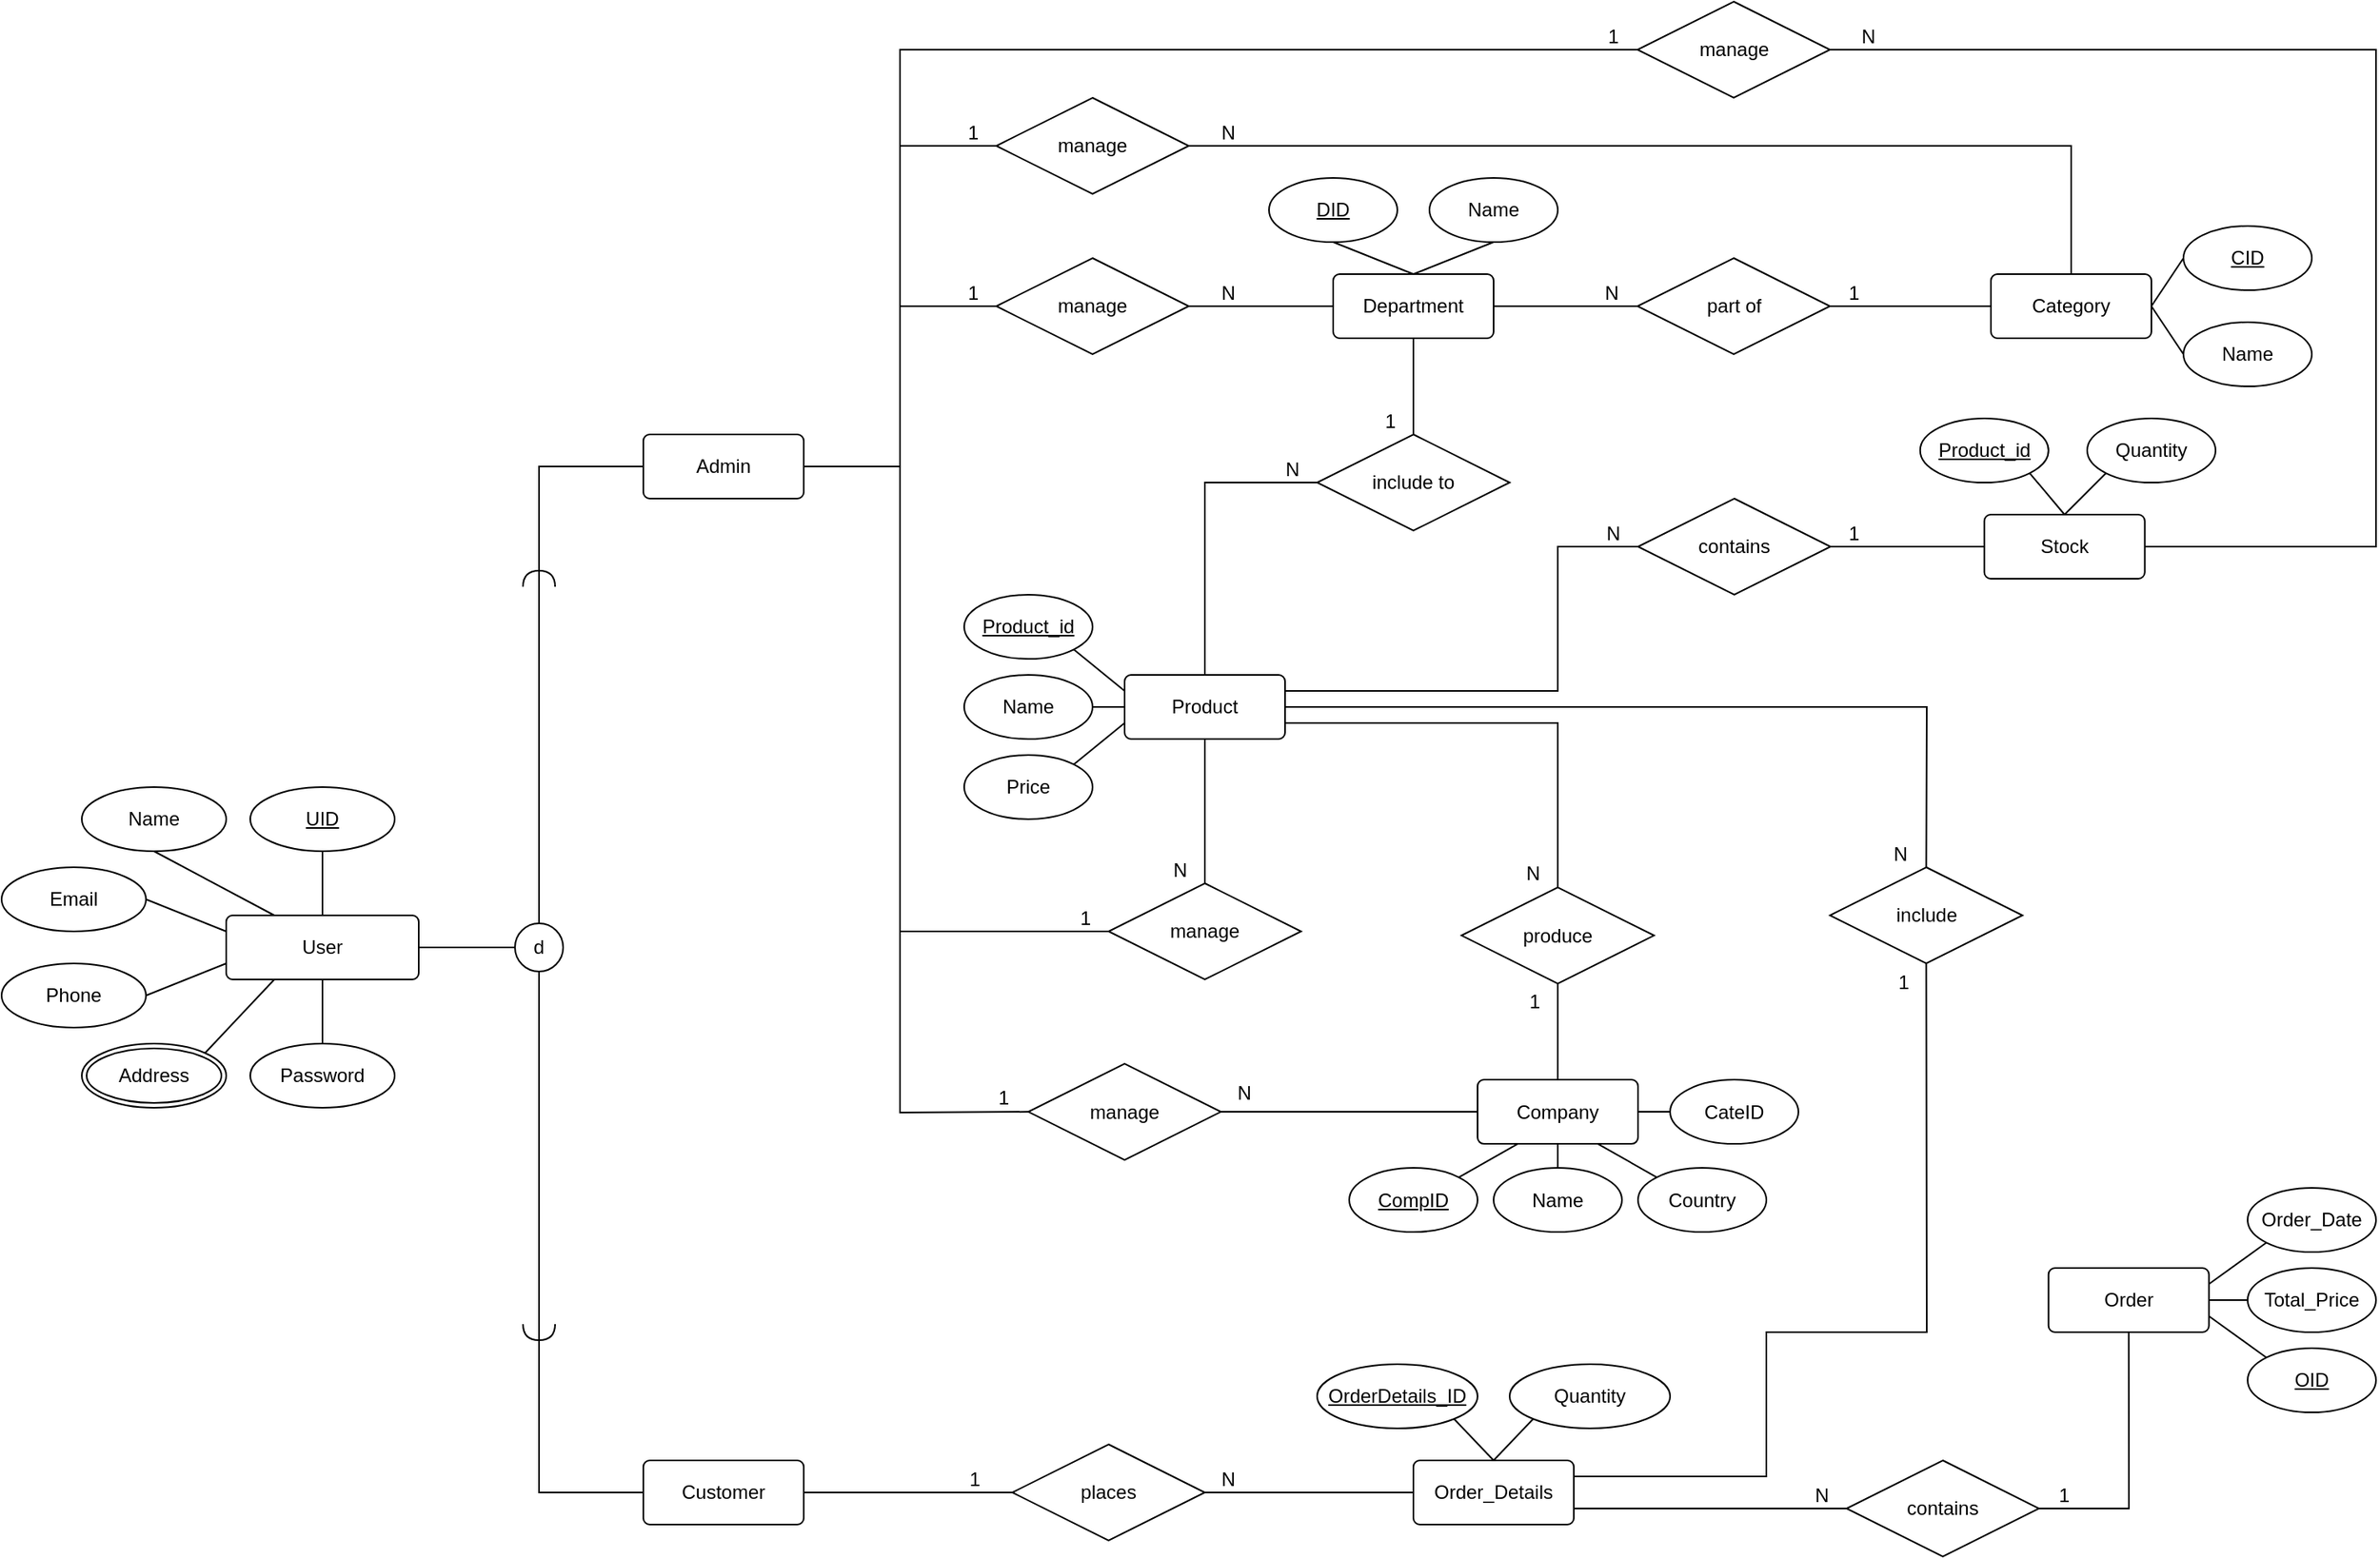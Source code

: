 <mxfile version="26.2.15">
  <diagram id="R2lEEEUBdFMjLlhIrx00" name="Page-1">
    <mxGraphModel dx="2758" dy="1096" grid="1" gridSize="10" guides="1" tooltips="1" connect="1" arrows="1" fold="1" page="0" pageScale="1" pageWidth="1169" pageHeight="827" math="0" shadow="0" extFonts="Permanent Marker^https://fonts.googleapis.com/css?family=Permanent+Marker">
      <root>
        <mxCell id="0" />
        <mxCell id="1" parent="0" />
        <mxCell id="Rzq_DDP6c-UKo2eca1ub-1" value="Product" style="rounded=1;arcSize=10;whiteSpace=wrap;html=1;align=center;" parent="1" vertex="1">
          <mxGeometry x="-560" y="150" width="100" height="40" as="geometry" />
        </mxCell>
        <mxCell id="Rzq_DDP6c-UKo2eca1ub-2" value="Customer" style="rounded=1;arcSize=10;whiteSpace=wrap;html=1;align=center;" parent="1" vertex="1">
          <mxGeometry x="-860" y="640" width="100" height="40" as="geometry" />
        </mxCell>
        <mxCell id="JLitpc6Swg50_wZY0hE7-1" value="Category" style="rounded=1;arcSize=10;whiteSpace=wrap;html=1;align=center;" parent="1" vertex="1">
          <mxGeometry x="-20" y="-100" width="100" height="40" as="geometry" />
        </mxCell>
        <mxCell id="JLitpc6Swg50_wZY0hE7-4" value="Order" style="rounded=1;arcSize=10;whiteSpace=wrap;html=1;align=center;" parent="1" vertex="1">
          <mxGeometry x="15.87" y="520" width="100" height="40" as="geometry" />
        </mxCell>
        <mxCell id="zZzf0Nz7zw1-_njM-lTV-15" value="" style="endArrow=none;html=1;rounded=0;exitX=1;exitY=1;exitDx=0;exitDy=0;entryX=0;entryY=0.25;entryDx=0;entryDy=0;" parent="1" source="zZzf0Nz7zw1-_njM-lTV-16" target="Rzq_DDP6c-UKo2eca1ub-1" edge="1">
          <mxGeometry relative="1" as="geometry">
            <mxPoint x="-70" y="170" as="sourcePoint" />
            <mxPoint x="130" y="160" as="targetPoint" />
          </mxGeometry>
        </mxCell>
        <mxCell id="zZzf0Nz7zw1-_njM-lTV-16" value="Product_id" style="ellipse;whiteSpace=wrap;html=1;align=center;fontStyle=4;" parent="1" vertex="1">
          <mxGeometry x="-660" y="100" width="80" height="40" as="geometry" />
        </mxCell>
        <mxCell id="zZzf0Nz7zw1-_njM-lTV-17" value="Name" style="ellipse;whiteSpace=wrap;html=1;align=center;" parent="1" vertex="1">
          <mxGeometry x="-660" y="150" width="80" height="40" as="geometry" />
        </mxCell>
        <mxCell id="zZzf0Nz7zw1-_njM-lTV-18" value="Price" style="ellipse;whiteSpace=wrap;html=1;align=center;" parent="1" vertex="1">
          <mxGeometry x="-660" y="200" width="80" height="40" as="geometry" />
        </mxCell>
        <mxCell id="zZzf0Nz7zw1-_njM-lTV-20" value="" style="endArrow=none;html=1;rounded=0;exitX=1;exitY=0.5;exitDx=0;exitDy=0;entryX=0;entryY=0.5;entryDx=0;entryDy=0;" parent="1" source="zZzf0Nz7zw1-_njM-lTV-17" target="Rzq_DDP6c-UKo2eca1ub-1" edge="1">
          <mxGeometry relative="1" as="geometry">
            <mxPoint x="70" y="130" as="sourcePoint" />
            <mxPoint x="140" y="170" as="targetPoint" />
          </mxGeometry>
        </mxCell>
        <mxCell id="zZzf0Nz7zw1-_njM-lTV-21" value="" style="endArrow=none;html=1;rounded=0;exitX=1;exitY=0;exitDx=0;exitDy=0;entryX=0;entryY=0.75;entryDx=0;entryDy=0;" parent="1" source="zZzf0Nz7zw1-_njM-lTV-18" target="Rzq_DDP6c-UKo2eca1ub-1" edge="1">
          <mxGeometry relative="1" as="geometry">
            <mxPoint x="210" y="130" as="sourcePoint" />
            <mxPoint x="155" y="170" as="targetPoint" />
          </mxGeometry>
        </mxCell>
        <mxCell id="zZzf0Nz7zw1-_njM-lTV-23" value="CID" style="ellipse;whiteSpace=wrap;html=1;align=center;fontStyle=4;" parent="1" vertex="1">
          <mxGeometry x="100" y="-130" width="80" height="40" as="geometry" />
        </mxCell>
        <mxCell id="zZzf0Nz7zw1-_njM-lTV-24" value="" style="endArrow=none;html=1;rounded=0;exitX=0;exitY=0.5;exitDx=0;exitDy=0;entryX=1;entryY=0.5;entryDx=0;entryDy=0;" parent="1" source="zZzf0Nz7zw1-_njM-lTV-23" target="JLitpc6Swg50_wZY0hE7-1" edge="1">
          <mxGeometry relative="1" as="geometry">
            <mxPoint x="-180" y="-90" as="sourcePoint" />
            <mxPoint x="20" y="-100" as="targetPoint" />
          </mxGeometry>
        </mxCell>
        <mxCell id="zZzf0Nz7zw1-_njM-lTV-25" value="Name" style="ellipse;whiteSpace=wrap;html=1;align=center;" parent="1" vertex="1">
          <mxGeometry x="100" y="-70" width="80" height="40" as="geometry" />
        </mxCell>
        <mxCell id="zZzf0Nz7zw1-_njM-lTV-26" value="" style="endArrow=none;html=1;rounded=0;exitX=0;exitY=0.5;exitDx=0;exitDy=0;entryX=1;entryY=0.5;entryDx=0;entryDy=0;" parent="1" source="zZzf0Nz7zw1-_njM-lTV-25" target="JLitpc6Swg50_wZY0hE7-1" edge="1">
          <mxGeometry relative="1" as="geometry">
            <mxPoint x="-40" y="-130" as="sourcePoint" />
            <mxPoint x="35" y="-100" as="targetPoint" />
          </mxGeometry>
        </mxCell>
        <mxCell id="iqEW3S5Abbc1LRhvo96I-2" value="Admin" style="rounded=1;arcSize=10;whiteSpace=wrap;html=1;align=center;" parent="1" vertex="1">
          <mxGeometry x="-860" width="100" height="40" as="geometry" />
        </mxCell>
        <mxCell id="iqEW3S5Abbc1LRhvo96I-25" value="" style="endArrow=none;html=1;rounded=0;entryX=1;entryY=0.75;entryDx=0;entryDy=0;exitX=0;exitY=0.5;exitDx=0;exitDy=0;" parent="1" source="Us_oTw6PpuAewZGP5U6Y-123" target="Us_oTw6PpuAewZGP5U6Y-87" edge="1">
          <mxGeometry relative="1" as="geometry">
            <mxPoint x="-110" y="670" as="sourcePoint" />
            <mxPoint x="-170" y="680" as="targetPoint" />
          </mxGeometry>
        </mxCell>
        <mxCell id="iqEW3S5Abbc1LRhvo96I-31" value="manage" style="shape=rhombus;perimeter=rhombusPerimeter;whiteSpace=wrap;html=1;align=center;" parent="1" vertex="1">
          <mxGeometry x="-640" y="-110" width="120" height="60" as="geometry" />
        </mxCell>
        <mxCell id="iqEW3S5Abbc1LRhvo96I-37" value="OID" style="ellipse;whiteSpace=wrap;html=1;align=center;fontStyle=4;" parent="1" vertex="1">
          <mxGeometry x="140" y="570" width="80" height="40" as="geometry" />
        </mxCell>
        <mxCell id="iqEW3S5Abbc1LRhvo96I-39" value="" style="endArrow=none;html=1;rounded=0;exitX=1;exitY=0.5;exitDx=0;exitDy=0;entryX=0.5;entryY=1;entryDx=0;entryDy=0;" parent="1" source="Us_oTw6PpuAewZGP5U6Y-123" target="JLitpc6Swg50_wZY0hE7-4" edge="1">
          <mxGeometry relative="1" as="geometry">
            <mxPoint x="-50" y="700" as="sourcePoint" />
            <mxPoint x="-180" y="870" as="targetPoint" />
            <Array as="points">
              <mxPoint x="66" y="670" />
            </Array>
          </mxGeometry>
        </mxCell>
        <mxCell id="iqEW3S5Abbc1LRhvo96I-45" value="" style="endArrow=none;html=1;rounded=0;exitX=1;exitY=0.75;exitDx=0;exitDy=0;entryX=0;entryY=0;entryDx=0;entryDy=0;" parent="1" source="JLitpc6Swg50_wZY0hE7-4" target="iqEW3S5Abbc1LRhvo96I-37" edge="1">
          <mxGeometry relative="1" as="geometry">
            <mxPoint x="-64.13" y="660" as="sourcePoint" />
            <mxPoint x="15.87" y="620" as="targetPoint" />
          </mxGeometry>
        </mxCell>
        <mxCell id="iqEW3S5Abbc1LRhvo96I-51" value="OrderDetails_ID" style="ellipse;whiteSpace=wrap;html=1;align=center;fontStyle=4;" parent="1" vertex="1">
          <mxGeometry x="-440" y="580" width="100" height="40" as="geometry" />
        </mxCell>
        <mxCell id="iqEW3S5Abbc1LRhvo96I-89" value="" style="endArrow=none;html=1;rounded=0;entryX=0;entryY=0.5;entryDx=0;entryDy=0;exitX=1;exitY=0.5;exitDx=0;exitDy=0;" parent="1" source="JLitpc6Swg50_wZY0hE7-4" target="r9ePCEnkkcIJbyER_ltj-10" edge="1">
          <mxGeometry relative="1" as="geometry">
            <mxPoint x="65.87" y="580" as="sourcePoint" />
            <mxPoint x="75.87" y="610" as="targetPoint" />
          </mxGeometry>
        </mxCell>
        <mxCell id="iqEW3S5Abbc1LRhvo96I-90" value="" style="endArrow=none;html=1;rounded=0;exitX=1;exitY=1;exitDx=0;exitDy=0;entryX=0.5;entryY=0;entryDx=0;entryDy=0;" parent="1" source="iqEW3S5Abbc1LRhvo96I-51" target="Us_oTw6PpuAewZGP5U6Y-87" edge="1">
          <mxGeometry relative="1" as="geometry">
            <mxPoint x="-410" y="600" as="sourcePoint" />
            <mxPoint x="-330" y="640" as="targetPoint" />
            <Array as="points" />
          </mxGeometry>
        </mxCell>
        <mxCell id="iqEW3S5Abbc1LRhvo96I-93" value="" style="endArrow=none;html=1;rounded=0;entryX=0.5;entryY=0;entryDx=0;entryDy=0;exitX=0;exitY=1;exitDx=0;exitDy=0;" parent="1" source="r9ePCEnkkcIJbyER_ltj-3" target="Us_oTw6PpuAewZGP5U6Y-87" edge="1">
          <mxGeometry relative="1" as="geometry">
            <mxPoint x="-480.0" y="660" as="sourcePoint" />
            <mxPoint x="-330" y="640" as="targetPoint" />
          </mxGeometry>
        </mxCell>
        <mxCell id="r9ePCEnkkcIJbyER_ltj-3" value="Quantity" style="ellipse;whiteSpace=wrap;html=1;align=center;" parent="1" vertex="1">
          <mxGeometry x="-320" y="580" width="100" height="40" as="geometry" />
        </mxCell>
        <mxCell id="r9ePCEnkkcIJbyER_ltj-4" value="places" style="shape=rhombus;perimeter=rhombusPerimeter;whiteSpace=wrap;html=1;align=center;" parent="1" vertex="1">
          <mxGeometry x="-630" y="630" width="120" height="60" as="geometry" />
        </mxCell>
        <mxCell id="r9ePCEnkkcIJbyER_ltj-5" value="" style="endArrow=none;html=1;rounded=0;exitX=0;exitY=0.5;exitDx=0;exitDy=0;entryX=1;entryY=0.5;entryDx=0;entryDy=0;" parent="1" source="r9ePCEnkkcIJbyER_ltj-4" target="Rzq_DDP6c-UKo2eca1ub-2" edge="1">
          <mxGeometry relative="1" as="geometry">
            <mxPoint x="-10" y="530" as="sourcePoint" />
            <mxPoint x="120" y="530" as="targetPoint" />
          </mxGeometry>
        </mxCell>
        <mxCell id="r9ePCEnkkcIJbyER_ltj-6" value="1" style="resizable=0;html=1;whiteSpace=wrap;align=right;verticalAlign=bottom;" parent="r9ePCEnkkcIJbyER_ltj-5" connectable="0" vertex="1">
          <mxGeometry x="1" relative="1" as="geometry">
            <mxPoint x="111" as="offset" />
          </mxGeometry>
        </mxCell>
        <mxCell id="r9ePCEnkkcIJbyER_ltj-7" value="" style="endArrow=none;html=1;rounded=0;exitX=0;exitY=0.5;exitDx=0;exitDy=0;entryX=1;entryY=0.5;entryDx=0;entryDy=0;" parent="1" source="Us_oTw6PpuAewZGP5U6Y-87" target="r9ePCEnkkcIJbyER_ltj-4" edge="1">
          <mxGeometry relative="1" as="geometry">
            <mxPoint x="-220" y="660" as="sourcePoint" />
            <mxPoint x="-170" y="800" as="targetPoint" />
          </mxGeometry>
        </mxCell>
        <mxCell id="r9ePCEnkkcIJbyER_ltj-8" value="N" style="resizable=0;html=1;whiteSpace=wrap;align=right;verticalAlign=bottom;" parent="r9ePCEnkkcIJbyER_ltj-7" connectable="0" vertex="1">
          <mxGeometry x="1" relative="1" as="geometry">
            <mxPoint x="20" as="offset" />
          </mxGeometry>
        </mxCell>
        <mxCell id="r9ePCEnkkcIJbyER_ltj-10" value="Total_Price" style="ellipse;whiteSpace=wrap;html=1;align=center;" parent="1" vertex="1">
          <mxGeometry x="140" y="520" width="80" height="40" as="geometry" />
        </mxCell>
        <mxCell id="Us_oTw6PpuAewZGP5U6Y-26" value="" style="edgeStyle=orthogonalEdgeStyle;rounded=0;orthogonalLoop=1;jettySize=auto;html=1;endArrow=none;startFill=0;" parent="1" source="Us_oTw6PpuAewZGP5U6Y-1" target="Us_oTw6PpuAewZGP5U6Y-25" edge="1">
          <mxGeometry relative="1" as="geometry" />
        </mxCell>
        <mxCell id="Us_oTw6PpuAewZGP5U6Y-1" value="User" style="rounded=1;arcSize=10;whiteSpace=wrap;html=1;align=center;" parent="1" vertex="1">
          <mxGeometry x="-1120" y="300" width="120" height="40" as="geometry" />
        </mxCell>
        <mxCell id="Us_oTw6PpuAewZGP5U6Y-2" value="UID" style="ellipse;whiteSpace=wrap;html=1;align=center;fontStyle=4;" parent="1" vertex="1">
          <mxGeometry x="-1105" y="220" width="90" height="40" as="geometry" />
        </mxCell>
        <mxCell id="Us_oTw6PpuAewZGP5U6Y-3" value="Name" style="ellipse;whiteSpace=wrap;html=1;align=center;" parent="1" vertex="1">
          <mxGeometry x="-1210" y="220" width="90" height="40" as="geometry" />
        </mxCell>
        <mxCell id="Us_oTw6PpuAewZGP5U6Y-4" value="Email" style="ellipse;whiteSpace=wrap;html=1;align=center;" parent="1" vertex="1">
          <mxGeometry x="-1260" y="270" width="90" height="40" as="geometry" />
        </mxCell>
        <mxCell id="Us_oTw6PpuAewZGP5U6Y-5" value="Phone" style="ellipse;whiteSpace=wrap;html=1;align=center;" parent="1" vertex="1">
          <mxGeometry x="-1260" y="330" width="90" height="40" as="geometry" />
        </mxCell>
        <mxCell id="Us_oTw6PpuAewZGP5U6Y-7" value="Password" style="ellipse;whiteSpace=wrap;html=1;align=center;" parent="1" vertex="1">
          <mxGeometry x="-1105" y="380" width="90" height="40" as="geometry" />
        </mxCell>
        <mxCell id="Us_oTw6PpuAewZGP5U6Y-14" value="" style="endArrow=none;html=1;rounded=0;exitX=0.5;exitY=1;exitDx=0;exitDy=0;entryX=0.5;entryY=0;entryDx=0;entryDy=0;" parent="1" source="Us_oTw6PpuAewZGP5U6Y-2" target="Us_oTw6PpuAewZGP5U6Y-1" edge="1">
          <mxGeometry relative="1" as="geometry">
            <mxPoint x="-1090" y="250" as="sourcePoint" />
            <mxPoint x="-930" y="250" as="targetPoint" />
          </mxGeometry>
        </mxCell>
        <mxCell id="Us_oTw6PpuAewZGP5U6Y-15" value="" style="endArrow=none;html=1;rounded=0;exitX=0.5;exitY=1;exitDx=0;exitDy=0;entryX=0.25;entryY=0;entryDx=0;entryDy=0;" parent="1" source="Us_oTw6PpuAewZGP5U6Y-3" target="Us_oTw6PpuAewZGP5U6Y-1" edge="1">
          <mxGeometry relative="1" as="geometry">
            <mxPoint x="-1050" y="280" as="sourcePoint" />
            <mxPoint x="-1050" y="310" as="targetPoint" />
          </mxGeometry>
        </mxCell>
        <mxCell id="Us_oTw6PpuAewZGP5U6Y-16" value="" style="endArrow=none;html=1;rounded=0;exitX=1;exitY=0.5;exitDx=0;exitDy=0;entryX=0;entryY=0.25;entryDx=0;entryDy=0;" parent="1" source="Us_oTw6PpuAewZGP5U6Y-4" target="Us_oTw6PpuAewZGP5U6Y-1" edge="1">
          <mxGeometry relative="1" as="geometry">
            <mxPoint x="-1155" y="280" as="sourcePoint" />
            <mxPoint x="-1080" y="310" as="targetPoint" />
          </mxGeometry>
        </mxCell>
        <mxCell id="Us_oTw6PpuAewZGP5U6Y-17" value="" style="endArrow=none;html=1;rounded=0;exitX=1;exitY=0.5;exitDx=0;exitDy=0;entryX=0;entryY=0.75;entryDx=0;entryDy=0;" parent="1" source="Us_oTw6PpuAewZGP5U6Y-5" target="Us_oTw6PpuAewZGP5U6Y-1" edge="1">
          <mxGeometry relative="1" as="geometry">
            <mxPoint x="-1160" y="310" as="sourcePoint" />
            <mxPoint x="-1110" y="320" as="targetPoint" />
          </mxGeometry>
        </mxCell>
        <mxCell id="Us_oTw6PpuAewZGP5U6Y-18" value="" style="endArrow=none;html=1;rounded=0;exitX=1;exitY=0;exitDx=0;exitDy=0;entryX=0.25;entryY=1;entryDx=0;entryDy=0;" parent="1" source="Us_oTw6PpuAewZGP5U6Y-24" target="Us_oTw6PpuAewZGP5U6Y-1" edge="1">
          <mxGeometry relative="1" as="geometry">
            <mxPoint x="-1175" y="380" as="sourcePoint" />
            <mxPoint x="-1110" y="340" as="targetPoint" />
          </mxGeometry>
        </mxCell>
        <mxCell id="Us_oTw6PpuAewZGP5U6Y-19" value="" style="endArrow=none;html=1;rounded=0;exitX=0.5;exitY=0;exitDx=0;exitDy=0;entryX=0.5;entryY=1;entryDx=0;entryDy=0;" parent="1" source="Us_oTw6PpuAewZGP5U6Y-7" target="Us_oTw6PpuAewZGP5U6Y-1" edge="1">
          <mxGeometry relative="1" as="geometry">
            <mxPoint x="-1155" y="390" as="sourcePoint" />
            <mxPoint x="-1080" y="350" as="targetPoint" />
          </mxGeometry>
        </mxCell>
        <mxCell id="Us_oTw6PpuAewZGP5U6Y-24" value="Address" style="ellipse;shape=doubleEllipse;margin=3;whiteSpace=wrap;html=1;align=center;" parent="1" vertex="1">
          <mxGeometry x="-1210" y="380" width="90" height="40" as="geometry" />
        </mxCell>
        <mxCell id="Us_oTw6PpuAewZGP5U6Y-25" value="d" style="ellipse;whiteSpace=wrap;html=1;rounded=1;arcSize=10;" parent="1" vertex="1">
          <mxGeometry x="-940" y="305" width="30" height="30" as="geometry" />
        </mxCell>
        <mxCell id="Us_oTw6PpuAewZGP5U6Y-32" value="" style="ellipse;whiteSpace=wrap;html=1;align=center;aspect=fixed;fillColor=none;strokeColor=none;resizable=0;perimeter=centerPerimeter;rotatable=0;allowArrows=0;points=[];outlineConnect=1;" parent="1" vertex="1">
          <mxGeometry x="-760" y="520" width="10" height="10" as="geometry" />
        </mxCell>
        <mxCell id="Us_oTw6PpuAewZGP5U6Y-42" value="" style="endArrow=none;html=1;rounded=0;exitX=0.5;exitY=1;exitDx=0;exitDy=0;entryX=1;entryY=0.5;entryDx=0;entryDy=0;entryPerimeter=0;" parent="1" source="Us_oTw6PpuAewZGP5U6Y-25" target="Us_oTw6PpuAewZGP5U6Y-40" edge="1">
          <mxGeometry relative="1" as="geometry">
            <mxPoint x="-910" y="520" as="sourcePoint" />
            <mxPoint x="-560" y="620" as="targetPoint" />
            <Array as="points" />
          </mxGeometry>
        </mxCell>
        <mxCell id="Us_oTw6PpuAewZGP5U6Y-41" value="" style="endArrow=none;html=1;rounded=0;exitX=1;exitY=0.5;exitDx=0;exitDy=0;entryX=0;entryY=0.5;entryDx=0;entryDy=0;exitPerimeter=0;" parent="1" source="Us_oTw6PpuAewZGP5U6Y-40" target="Rzq_DDP6c-UKo2eca1ub-2" edge="1">
          <mxGeometry relative="1" as="geometry">
            <mxPoint x="-1080" y="550" as="sourcePoint" />
            <mxPoint x="-920" y="550" as="targetPoint" />
            <Array as="points">
              <mxPoint x="-925" y="660" />
            </Array>
          </mxGeometry>
        </mxCell>
        <mxCell id="Us_oTw6PpuAewZGP5U6Y-40" value="" style="shape=requiredInterface;html=1;verticalLabelPosition=bottom;sketch=0;rotation=90;" parent="1" vertex="1">
          <mxGeometry x="-930" y="550" width="10" height="20" as="geometry" />
        </mxCell>
        <mxCell id="Us_oTw6PpuAewZGP5U6Y-44" value="DID" style="ellipse;whiteSpace=wrap;html=1;align=center;fontStyle=4;" parent="1" vertex="1">
          <mxGeometry x="-470" y="-160" width="80" height="40" as="geometry" />
        </mxCell>
        <mxCell id="Us_oTw6PpuAewZGP5U6Y-45" value="Name" style="ellipse;whiteSpace=wrap;html=1;align=center;" parent="1" vertex="1">
          <mxGeometry x="-370" y="-160" width="80" height="40" as="geometry" />
        </mxCell>
        <mxCell id="Us_oTw6PpuAewZGP5U6Y-46" value="Department" style="rounded=1;arcSize=10;whiteSpace=wrap;html=1;align=center;" parent="1" vertex="1">
          <mxGeometry x="-430" y="-100" width="100" height="40" as="geometry" />
        </mxCell>
        <mxCell id="Us_oTw6PpuAewZGP5U6Y-47" value="" style="endArrow=none;html=1;rounded=0;exitX=0.5;exitY=1;exitDx=0;exitDy=0;entryX=0.5;entryY=0;entryDx=0;entryDy=0;" parent="1" source="Us_oTw6PpuAewZGP5U6Y-44" target="Us_oTw6PpuAewZGP5U6Y-46" edge="1">
          <mxGeometry relative="1" as="geometry">
            <mxPoint x="-460" y="-90" as="sourcePoint" />
            <mxPoint x="-395" y="-70" as="targetPoint" />
          </mxGeometry>
        </mxCell>
        <mxCell id="Us_oTw6PpuAewZGP5U6Y-48" value="" style="endArrow=none;html=1;rounded=0;exitX=0.5;exitY=1;exitDx=0;exitDy=0;entryX=0.5;entryY=0;entryDx=0;entryDy=0;" parent="1" source="Us_oTw6PpuAewZGP5U6Y-45" target="Us_oTw6PpuAewZGP5U6Y-46" edge="1">
          <mxGeometry relative="1" as="geometry">
            <mxPoint x="-330" y="-90" as="sourcePoint" />
            <mxPoint x="-395" y="-70" as="targetPoint" />
          </mxGeometry>
        </mxCell>
        <mxCell id="Us_oTw6PpuAewZGP5U6Y-49" value="Company" style="rounded=1;arcSize=10;whiteSpace=wrap;html=1;align=center;" parent="1" vertex="1">
          <mxGeometry x="-340" y="402.53" width="100" height="40" as="geometry" />
        </mxCell>
        <mxCell id="Us_oTw6PpuAewZGP5U6Y-50" value="CompID" style="ellipse;whiteSpace=wrap;html=1;align=center;fontStyle=4;" parent="1" vertex="1">
          <mxGeometry x="-420" y="457.53" width="80" height="40" as="geometry" />
        </mxCell>
        <mxCell id="Us_oTw6PpuAewZGP5U6Y-51" value="" style="endArrow=none;html=1;rounded=0;exitX=1;exitY=0;exitDx=0;exitDy=0;entryX=0.25;entryY=1;entryDx=0;entryDy=0;" parent="1" source="Us_oTw6PpuAewZGP5U6Y-50" target="Us_oTw6PpuAewZGP5U6Y-49" edge="1">
          <mxGeometry relative="1" as="geometry">
            <mxPoint x="-380" y="537.53" as="sourcePoint" />
            <mxPoint x="-315" y="557.53" as="targetPoint" />
          </mxGeometry>
        </mxCell>
        <mxCell id="Us_oTw6PpuAewZGP5U6Y-52" value="" style="endArrow=none;html=1;rounded=0;exitX=0.5;exitY=0;exitDx=0;exitDy=0;entryX=0.5;entryY=1;entryDx=0;entryDy=0;" parent="1" source="Us_oTw6PpuAewZGP5U6Y-53" target="Us_oTw6PpuAewZGP5U6Y-49" edge="1">
          <mxGeometry relative="1" as="geometry">
            <mxPoint x="-250" y="537.53" as="sourcePoint" />
            <mxPoint x="-315" y="557.53" as="targetPoint" />
          </mxGeometry>
        </mxCell>
        <mxCell id="Us_oTw6PpuAewZGP5U6Y-53" value="Name" style="ellipse;whiteSpace=wrap;html=1;align=center;" parent="1" vertex="1">
          <mxGeometry x="-330" y="457.53" width="80" height="40" as="geometry" />
        </mxCell>
        <mxCell id="Us_oTw6PpuAewZGP5U6Y-54" value="CateID" style="ellipse;whiteSpace=wrap;html=1;align=center;" parent="1" vertex="1">
          <mxGeometry x="-220" y="402.53" width="80" height="40" as="geometry" />
        </mxCell>
        <mxCell id="Us_oTw6PpuAewZGP5U6Y-55" value="Country" style="ellipse;whiteSpace=wrap;html=1;align=center;" parent="1" vertex="1">
          <mxGeometry x="-239.99" y="457.53" width="80" height="40" as="geometry" />
        </mxCell>
        <mxCell id="Us_oTw6PpuAewZGP5U6Y-56" value="" style="endArrow=none;html=1;rounded=0;exitX=0;exitY=0.5;exitDx=0;exitDy=0;entryX=1;entryY=0.5;entryDx=0;entryDy=0;" parent="1" source="Us_oTw6PpuAewZGP5U6Y-54" target="Us_oTw6PpuAewZGP5U6Y-49" edge="1">
          <mxGeometry relative="1" as="geometry">
            <mxPoint x="-235" y="517.53" as="sourcePoint" />
            <mxPoint x="-290" y="537.53" as="targetPoint" />
          </mxGeometry>
        </mxCell>
        <mxCell id="Us_oTw6PpuAewZGP5U6Y-57" value="" style="endArrow=none;html=1;rounded=0;exitX=0;exitY=0;exitDx=0;exitDy=0;entryX=0.75;entryY=1;entryDx=0;entryDy=0;" parent="1" source="Us_oTw6PpuAewZGP5U6Y-55" target="Us_oTw6PpuAewZGP5U6Y-49" edge="1">
          <mxGeometry relative="1" as="geometry">
            <mxPoint x="-210" y="547.53" as="sourcePoint" />
            <mxPoint x="-240" y="557.53" as="targetPoint" />
          </mxGeometry>
        </mxCell>
        <mxCell id="Us_oTw6PpuAewZGP5U6Y-58" value="Order_Date" style="ellipse;whiteSpace=wrap;html=1;align=center;" parent="1" vertex="1">
          <mxGeometry x="140" y="470" width="80" height="40" as="geometry" />
        </mxCell>
        <mxCell id="Us_oTw6PpuAewZGP5U6Y-59" value="" style="endArrow=none;html=1;rounded=0;entryX=0;entryY=1;entryDx=0;entryDy=0;exitX=1;exitY=0.25;exitDx=0;exitDy=0;" parent="1" source="JLitpc6Swg50_wZY0hE7-4" target="Us_oTw6PpuAewZGP5U6Y-58" edge="1">
          <mxGeometry relative="1" as="geometry">
            <mxPoint x="75.87" y="570" as="sourcePoint" />
            <mxPoint x="125.87" y="610" as="targetPoint" />
          </mxGeometry>
        </mxCell>
        <mxCell id="Us_oTw6PpuAewZGP5U6Y-62" value="part of" style="shape=rhombus;perimeter=rhombusPerimeter;whiteSpace=wrap;html=1;align=center;" parent="1" vertex="1">
          <mxGeometry x="-240.33" y="-110" width="120" height="60" as="geometry" />
        </mxCell>
        <mxCell id="Us_oTw6PpuAewZGP5U6Y-68" value="" style="endArrow=none;html=1;rounded=0;exitX=1;exitY=0.5;exitDx=0;exitDy=0;entryX=0;entryY=0.5;entryDx=0;entryDy=0;" parent="1" source="Us_oTw6PpuAewZGP5U6Y-46" target="Us_oTw6PpuAewZGP5U6Y-62" edge="1">
          <mxGeometry relative="1" as="geometry">
            <mxPoint x="-250" y="-110" as="sourcePoint" />
            <mxPoint x="-90" y="-110" as="targetPoint" />
          </mxGeometry>
        </mxCell>
        <mxCell id="Us_oTw6PpuAewZGP5U6Y-69" value="N" style="resizable=0;html=1;whiteSpace=wrap;align=right;verticalAlign=bottom;" parent="Us_oTw6PpuAewZGP5U6Y-68" connectable="0" vertex="1">
          <mxGeometry x="1" relative="1" as="geometry">
            <mxPoint x="-10" as="offset" />
          </mxGeometry>
        </mxCell>
        <mxCell id="Us_oTw6PpuAewZGP5U6Y-70" value="" style="endArrow=none;html=1;rounded=0;exitX=0;exitY=0.5;exitDx=0;exitDy=0;entryX=1;entryY=0.5;entryDx=0;entryDy=0;" parent="1" source="JLitpc6Swg50_wZY0hE7-1" target="Us_oTw6PpuAewZGP5U6Y-62" edge="1">
          <mxGeometry relative="1" as="geometry">
            <mxPoint x="-285.33" y="-130" as="sourcePoint" />
            <mxPoint x="-235.33" y="-50" as="targetPoint" />
          </mxGeometry>
        </mxCell>
        <mxCell id="Us_oTw6PpuAewZGP5U6Y-71" value="1" style="resizable=0;html=1;whiteSpace=wrap;align=right;verticalAlign=bottom;" parent="Us_oTw6PpuAewZGP5U6Y-70" connectable="0" vertex="1">
          <mxGeometry x="1" relative="1" as="geometry">
            <mxPoint x="20" as="offset" />
          </mxGeometry>
        </mxCell>
        <mxCell id="Us_oTw6PpuAewZGP5U6Y-72" value="" style="endArrow=none;html=1;rounded=0;exitX=0.5;exitY=1;exitDx=0;exitDy=0;" parent="1" source="Us_oTw6PpuAewZGP5U6Y-46" target="Us_oTw6PpuAewZGP5U6Y-74" edge="1">
          <mxGeometry relative="1" as="geometry">
            <mxPoint x="100" y="-70" as="sourcePoint" />
            <mxPoint x="-380" as="targetPoint" />
          </mxGeometry>
        </mxCell>
        <mxCell id="Us_oTw6PpuAewZGP5U6Y-73" value="1" style="resizable=0;html=1;whiteSpace=wrap;align=right;verticalAlign=bottom;" parent="Us_oTw6PpuAewZGP5U6Y-72" connectable="0" vertex="1">
          <mxGeometry x="1" relative="1" as="geometry">
            <mxPoint x="-10" as="offset" />
          </mxGeometry>
        </mxCell>
        <mxCell id="Us_oTw6PpuAewZGP5U6Y-74" value="include to" style="shape=rhombus;perimeter=rhombusPerimeter;whiteSpace=wrap;html=1;align=center;" parent="1" vertex="1">
          <mxGeometry x="-440.0" width="120" height="60" as="geometry" />
        </mxCell>
        <mxCell id="Us_oTw6PpuAewZGP5U6Y-75" value="" style="endArrow=none;html=1;rounded=0;exitX=0;exitY=0.5;exitDx=0;exitDy=0;entryX=0.5;entryY=0;entryDx=0;entryDy=0;" parent="1" source="Us_oTw6PpuAewZGP5U6Y-74" target="Rzq_DDP6c-UKo2eca1ub-1" edge="1">
          <mxGeometry relative="1" as="geometry">
            <mxPoint x="-220" y="60" as="sourcePoint" />
            <mxPoint x="-60" y="60" as="targetPoint" />
            <Array as="points">
              <mxPoint x="-510" y="30" />
            </Array>
          </mxGeometry>
        </mxCell>
        <mxCell id="Us_oTw6PpuAewZGP5U6Y-76" value="N" style="resizable=0;html=1;whiteSpace=wrap;align=right;verticalAlign=bottom;" parent="Us_oTw6PpuAewZGP5U6Y-75" connectable="0" vertex="1">
          <mxGeometry x="1" relative="1" as="geometry">
            <mxPoint x="60" y="-120" as="offset" />
          </mxGeometry>
        </mxCell>
        <mxCell id="Us_oTw6PpuAewZGP5U6Y-77" value="Stock" style="rounded=1;arcSize=10;whiteSpace=wrap;html=1;align=center;" parent="1" vertex="1">
          <mxGeometry x="-24.13" y="50" width="100" height="40" as="geometry" />
        </mxCell>
        <mxCell id="Us_oTw6PpuAewZGP5U6Y-78" value="Product_id" style="ellipse;whiteSpace=wrap;html=1;align=center;fontStyle=4;" parent="1" vertex="1">
          <mxGeometry x="-64.13" y="-10" width="80" height="40" as="geometry" />
        </mxCell>
        <mxCell id="Us_oTw6PpuAewZGP5U6Y-79" value="" style="endArrow=none;html=1;rounded=0;exitX=1;exitY=1;exitDx=0;exitDy=0;entryX=0.5;entryY=0;entryDx=0;entryDy=0;" parent="1" source="Us_oTw6PpuAewZGP5U6Y-78" target="Us_oTw6PpuAewZGP5U6Y-77" edge="1">
          <mxGeometry relative="1" as="geometry">
            <mxPoint x="225.87" y="130" as="sourcePoint" />
            <mxPoint x="425.87" y="120" as="targetPoint" />
          </mxGeometry>
        </mxCell>
        <mxCell id="Us_oTw6PpuAewZGP5U6Y-80" value="" style="endArrow=none;html=1;rounded=0;exitX=0;exitY=1;exitDx=0;exitDy=0;entryX=0.5;entryY=0;entryDx=0;entryDy=0;" parent="1" source="Us_oTw6PpuAewZGP5U6Y-81" target="Us_oTw6PpuAewZGP5U6Y-77" edge="1">
          <mxGeometry relative="1" as="geometry">
            <mxPoint x="505.87" y="90" as="sourcePoint" />
            <mxPoint x="25.87" y="50" as="targetPoint" />
          </mxGeometry>
        </mxCell>
        <mxCell id="Us_oTw6PpuAewZGP5U6Y-81" value="Quantity" style="ellipse;whiteSpace=wrap;html=1;align=center;" parent="1" vertex="1">
          <mxGeometry x="40" y="-10" width="80" height="40" as="geometry" />
        </mxCell>
        <mxCell id="Us_oTw6PpuAewZGP5U6Y-82" value="" style="endArrow=none;html=1;rounded=0;exitX=1;exitY=0.25;exitDx=0;exitDy=0;entryX=0;entryY=0.5;entryDx=0;entryDy=0;" parent="1" source="Rzq_DDP6c-UKo2eca1ub-1" target="Us_oTw6PpuAewZGP5U6Y-84" edge="1">
          <mxGeometry relative="1" as="geometry">
            <mxPoint x="-140" y="200" as="sourcePoint" />
            <mxPoint x="100" y="170" as="targetPoint" />
            <Array as="points">
              <mxPoint x="-290" y="160" />
              <mxPoint x="-290" y="70" />
            </Array>
          </mxGeometry>
        </mxCell>
        <mxCell id="Us_oTw6PpuAewZGP5U6Y-83" value="N" style="resizable=0;html=1;whiteSpace=wrap;align=right;verticalAlign=bottom;" parent="Us_oTw6PpuAewZGP5U6Y-82" connectable="0" vertex="1">
          <mxGeometry x="1" relative="1" as="geometry">
            <mxPoint x="-10" as="offset" />
          </mxGeometry>
        </mxCell>
        <mxCell id="Us_oTw6PpuAewZGP5U6Y-84" value="contains" style="shape=rhombus;perimeter=rhombusPerimeter;whiteSpace=wrap;html=1;align=center;" parent="1" vertex="1">
          <mxGeometry x="-239.99" y="40" width="120" height="60" as="geometry" />
        </mxCell>
        <mxCell id="Us_oTw6PpuAewZGP5U6Y-85" value="" style="endArrow=none;html=1;rounded=0;exitX=0;exitY=0.5;exitDx=0;exitDy=0;entryX=1;entryY=0.5;entryDx=0;entryDy=0;" parent="1" source="Us_oTw6PpuAewZGP5U6Y-77" target="Us_oTw6PpuAewZGP5U6Y-84" edge="1">
          <mxGeometry relative="1" as="geometry">
            <mxPoint x="0.01" y="160" as="sourcePoint" />
            <mxPoint x="-264.99" y="190" as="targetPoint" />
          </mxGeometry>
        </mxCell>
        <mxCell id="Us_oTw6PpuAewZGP5U6Y-86" value="1" style="resizable=0;html=1;whiteSpace=wrap;align=right;verticalAlign=bottom;" parent="Us_oTw6PpuAewZGP5U6Y-85" connectable="0" vertex="1">
          <mxGeometry x="1" relative="1" as="geometry">
            <mxPoint x="20" as="offset" />
          </mxGeometry>
        </mxCell>
        <mxCell id="Us_oTw6PpuAewZGP5U6Y-34" value="" style="shape=requiredInterface;html=1;verticalLabelPosition=bottom;sketch=0;rotation=-90;" parent="1" vertex="1">
          <mxGeometry x="-930" y="80" width="10" height="20" as="geometry" />
        </mxCell>
        <mxCell id="Us_oTw6PpuAewZGP5U6Y-36" value="" style="endArrow=none;html=1;rounded=0;exitX=1;exitY=0.5;exitDx=0;exitDy=0;entryX=0;entryY=0.5;entryDx=0;entryDy=0;exitPerimeter=0;" parent="1" source="Us_oTw6PpuAewZGP5U6Y-34" target="iqEW3S5Abbc1LRhvo96I-2" edge="1">
          <mxGeometry relative="1" as="geometry">
            <mxPoint x="-1070" y="170" as="sourcePoint" />
            <mxPoint x="-910" y="170" as="targetPoint" />
            <Array as="points">
              <mxPoint x="-925" y="20" />
            </Array>
          </mxGeometry>
        </mxCell>
        <mxCell id="Us_oTw6PpuAewZGP5U6Y-37" value="" style="endArrow=none;html=1;rounded=0;exitX=0.5;exitY=0;exitDx=0;exitDy=0;entryX=1;entryY=0.5;entryDx=0;entryDy=0;entryPerimeter=0;" parent="1" source="Us_oTw6PpuAewZGP5U6Y-25" target="Us_oTw6PpuAewZGP5U6Y-34" edge="1">
          <mxGeometry relative="1" as="geometry">
            <mxPoint x="-940" y="370" as="sourcePoint" />
            <mxPoint x="-590" y="470" as="targetPoint" />
            <Array as="points" />
          </mxGeometry>
        </mxCell>
        <mxCell id="Us_oTw6PpuAewZGP5U6Y-87" value="Order_Details" style="rounded=1;arcSize=10;whiteSpace=wrap;html=1;align=center;" parent="1" vertex="1">
          <mxGeometry x="-380" y="640" width="100" height="40" as="geometry" />
        </mxCell>
        <mxCell id="Us_oTw6PpuAewZGP5U6Y-89" value="" style="endArrow=none;html=1;rounded=0;exitX=1;exitY=0.5;exitDx=0;exitDy=0;entryX=0;entryY=0.5;entryDx=0;entryDy=0;" parent="1" source="iqEW3S5Abbc1LRhvo96I-2" target="iqEW3S5Abbc1LRhvo96I-31" edge="1">
          <mxGeometry relative="1" as="geometry">
            <mxPoint x="-640" y="-70" as="sourcePoint" />
            <mxPoint x="-480" y="-70" as="targetPoint" />
            <Array as="points">
              <mxPoint x="-700" y="20" />
              <mxPoint x="-700" y="-80" />
            </Array>
          </mxGeometry>
        </mxCell>
        <mxCell id="Us_oTw6PpuAewZGP5U6Y-90" value="1" style="resizable=0;html=1;whiteSpace=wrap;align=right;verticalAlign=bottom;" parent="Us_oTw6PpuAewZGP5U6Y-89" connectable="0" vertex="1">
          <mxGeometry x="1" relative="1" as="geometry">
            <mxPoint x="-10" as="offset" />
          </mxGeometry>
        </mxCell>
        <mxCell id="Us_oTw6PpuAewZGP5U6Y-91" value="" style="endArrow=none;html=1;rounded=0;exitX=1;exitY=0.5;exitDx=0;exitDy=0;entryX=0;entryY=0.5;entryDx=0;entryDy=0;" parent="1" source="iqEW3S5Abbc1LRhvo96I-31" target="Us_oTw6PpuAewZGP5U6Y-46" edge="1">
          <mxGeometry relative="1" as="geometry">
            <mxPoint x="-640" y="-70" as="sourcePoint" />
            <mxPoint x="-480" y="-70" as="targetPoint" />
          </mxGeometry>
        </mxCell>
        <mxCell id="Us_oTw6PpuAewZGP5U6Y-92" value="N" style="resizable=0;html=1;whiteSpace=wrap;align=right;verticalAlign=bottom;" parent="Us_oTw6PpuAewZGP5U6Y-91" connectable="0" vertex="1">
          <mxGeometry x="1" relative="1" as="geometry">
            <mxPoint x="-60" as="offset" />
          </mxGeometry>
        </mxCell>
        <mxCell id="Us_oTw6PpuAewZGP5U6Y-93" value="" style="endArrow=none;html=1;rounded=0;exitX=1;exitY=0.5;exitDx=0;exitDy=0;entryX=0;entryY=0.5;entryDx=0;entryDy=0;" parent="1" source="iqEW3S5Abbc1LRhvo96I-2" target="Us_oTw6PpuAewZGP5U6Y-95" edge="1">
          <mxGeometry relative="1" as="geometry">
            <mxPoint x="-725" y="270" as="sourcePoint" />
            <mxPoint x="-480" y="180" as="targetPoint" />
            <Array as="points">
              <mxPoint x="-700" y="20" />
              <mxPoint x="-700" y="310" />
            </Array>
          </mxGeometry>
        </mxCell>
        <mxCell id="Us_oTw6PpuAewZGP5U6Y-94" value="1" style="resizable=0;html=1;whiteSpace=wrap;align=right;verticalAlign=bottom;" parent="Us_oTw6PpuAewZGP5U6Y-93" connectable="0" vertex="1">
          <mxGeometry x="1" relative="1" as="geometry">
            <mxPoint x="-10" as="offset" />
          </mxGeometry>
        </mxCell>
        <mxCell id="Us_oTw6PpuAewZGP5U6Y-95" value="manage" style="shape=rhombus;perimeter=rhombusPerimeter;whiteSpace=wrap;html=1;align=center;" parent="1" vertex="1">
          <mxGeometry x="-570" y="280" width="120" height="60" as="geometry" />
        </mxCell>
        <mxCell id="Us_oTw6PpuAewZGP5U6Y-96" value="" style="endArrow=none;html=1;rounded=0;exitX=0.5;exitY=0;exitDx=0;exitDy=0;entryX=0.5;entryY=1;entryDx=0;entryDy=0;" parent="1" source="Us_oTw6PpuAewZGP5U6Y-95" target="Rzq_DDP6c-UKo2eca1ub-1" edge="1">
          <mxGeometry relative="1" as="geometry">
            <mxPoint x="-644.67" y="240" as="sourcePoint" />
            <mxPoint x="-384.67" y="250.0" as="targetPoint" />
            <Array as="points" />
          </mxGeometry>
        </mxCell>
        <mxCell id="Us_oTw6PpuAewZGP5U6Y-97" value="N" style="resizable=0;html=1;whiteSpace=wrap;align=right;verticalAlign=bottom;" parent="Us_oTw6PpuAewZGP5U6Y-96" connectable="0" vertex="1">
          <mxGeometry x="1" relative="1" as="geometry">
            <mxPoint x="-10" y="90" as="offset" />
          </mxGeometry>
        </mxCell>
        <mxCell id="Us_oTw6PpuAewZGP5U6Y-98" value="" style="endArrow=none;html=1;rounded=0;exitX=1;exitY=0.5;exitDx=0;exitDy=0;entryX=0;entryY=0.5;entryDx=0;entryDy=0;" parent="1" source="iqEW3S5Abbc1LRhvo96I-2" target="Us_oTw6PpuAewZGP5U6Y-100" edge="1">
          <mxGeometry relative="1" as="geometry">
            <mxPoint x="-760" y="20" as="sourcePoint" />
            <mxPoint x="-470" y="380" as="targetPoint" />
            <Array as="points">
              <mxPoint x="-700" y="20" />
              <mxPoint x="-700" y="423" />
            </Array>
          </mxGeometry>
        </mxCell>
        <mxCell id="Us_oTw6PpuAewZGP5U6Y-99" value="1" style="resizable=0;html=1;whiteSpace=wrap;align=right;verticalAlign=bottom;" parent="Us_oTw6PpuAewZGP5U6Y-98" connectable="0" vertex="1">
          <mxGeometry x="1" relative="1" as="geometry">
            <mxPoint x="-10" as="offset" />
          </mxGeometry>
        </mxCell>
        <mxCell id="Us_oTw6PpuAewZGP5U6Y-100" value="manage" style="shape=rhombus;perimeter=rhombusPerimeter;whiteSpace=wrap;html=1;align=center;" parent="1" vertex="1">
          <mxGeometry x="-620" y="392.53" width="120" height="60" as="geometry" />
        </mxCell>
        <mxCell id="Us_oTw6PpuAewZGP5U6Y-101" value="" style="endArrow=none;html=1;rounded=0;exitX=1;exitY=0.5;exitDx=0;exitDy=0;entryX=0;entryY=0.5;entryDx=0;entryDy=0;" parent="1" source="Us_oTw6PpuAewZGP5U6Y-100" target="Us_oTw6PpuAewZGP5U6Y-49" edge="1">
          <mxGeometry relative="1" as="geometry">
            <mxPoint x="-625.33" y="430" as="sourcePoint" />
            <mxPoint x="-370.0" y="420" as="targetPoint" />
          </mxGeometry>
        </mxCell>
        <mxCell id="Us_oTw6PpuAewZGP5U6Y-102" value="N" style="resizable=0;html=1;whiteSpace=wrap;align=right;verticalAlign=bottom;" parent="Us_oTw6PpuAewZGP5U6Y-101" connectable="0" vertex="1">
          <mxGeometry x="1" relative="1" as="geometry">
            <mxPoint x="-140" y="-3" as="offset" />
          </mxGeometry>
        </mxCell>
        <mxCell id="Us_oTw6PpuAewZGP5U6Y-103" value="produce" style="shape=rhombus;perimeter=rhombusPerimeter;whiteSpace=wrap;html=1;align=center;" parent="1" vertex="1">
          <mxGeometry x="-350" y="282.53" width="120" height="60" as="geometry" />
        </mxCell>
        <mxCell id="Us_oTw6PpuAewZGP5U6Y-104" value="" style="endArrow=none;html=1;rounded=0;exitX=1;exitY=0.75;exitDx=0;exitDy=0;entryX=0.5;entryY=0;entryDx=0;entryDy=0;" parent="1" source="Rzq_DDP6c-UKo2eca1ub-1" target="Us_oTw6PpuAewZGP5U6Y-103" edge="1">
          <mxGeometry relative="1" as="geometry">
            <mxPoint x="-360" y="270" as="sourcePoint" />
            <mxPoint x="-250" y="270" as="targetPoint" />
            <Array as="points">
              <mxPoint x="-290" y="180" />
            </Array>
          </mxGeometry>
        </mxCell>
        <mxCell id="Us_oTw6PpuAewZGP5U6Y-105" value="N" style="resizable=0;html=1;whiteSpace=wrap;align=right;verticalAlign=bottom;" parent="Us_oTw6PpuAewZGP5U6Y-104" connectable="0" vertex="1">
          <mxGeometry x="1" relative="1" as="geometry">
            <mxPoint x="-10" as="offset" />
          </mxGeometry>
        </mxCell>
        <mxCell id="Us_oTw6PpuAewZGP5U6Y-106" value="" style="endArrow=none;html=1;rounded=0;exitX=0.5;exitY=0;exitDx=0;exitDy=0;entryX=0.5;entryY=1;entryDx=0;entryDy=0;" parent="1" source="Us_oTw6PpuAewZGP5U6Y-49" target="Us_oTw6PpuAewZGP5U6Y-103" edge="1">
          <mxGeometry relative="1" as="geometry">
            <mxPoint x="-330" y="382.19" as="sourcePoint" />
            <mxPoint x="-450" y="382.19" as="targetPoint" />
          </mxGeometry>
        </mxCell>
        <mxCell id="Us_oTw6PpuAewZGP5U6Y-107" value="1" style="resizable=0;html=1;whiteSpace=wrap;align=right;verticalAlign=bottom;" parent="Us_oTw6PpuAewZGP5U6Y-106" connectable="0" vertex="1">
          <mxGeometry x="1" relative="1" as="geometry">
            <mxPoint x="-10" y="20" as="offset" />
          </mxGeometry>
        </mxCell>
        <mxCell id="Us_oTw6PpuAewZGP5U6Y-108" value="" style="endArrow=none;html=1;rounded=0;entryX=1;entryY=0.5;entryDx=0;entryDy=0;exitX=0.5;exitY=0;exitDx=0;exitDy=0;" parent="1" source="Us_oTw6PpuAewZGP5U6Y-110" target="Rzq_DDP6c-UKo2eca1ub-1" edge="1">
          <mxGeometry relative="1" as="geometry">
            <mxPoint x="45" y="360" as="sourcePoint" />
            <mxPoint x="-350.0" y="200" as="targetPoint" />
            <Array as="points">
              <mxPoint x="-60" y="170" />
            </Array>
          </mxGeometry>
        </mxCell>
        <mxCell id="Us_oTw6PpuAewZGP5U6Y-109" value="1" style="resizable=0;html=1;whiteSpace=wrap;align=right;verticalAlign=bottom;" parent="Us_oTw6PpuAewZGP5U6Y-108" connectable="0" vertex="1">
          <mxGeometry x="1" relative="1" as="geometry">
            <mxPoint x="390" y="180" as="offset" />
          </mxGeometry>
        </mxCell>
        <mxCell id="Us_oTw6PpuAewZGP5U6Y-124" value="1" style="resizable=0;html=1;whiteSpace=wrap;align=right;verticalAlign=bottom;" parent="Us_oTw6PpuAewZGP5U6Y-108" connectable="0" vertex="1">
          <mxGeometry x="1" relative="1" as="geometry">
            <mxPoint x="490" y="500" as="offset" />
          </mxGeometry>
        </mxCell>
        <mxCell id="Us_oTw6PpuAewZGP5U6Y-125" value="N" style="resizable=0;html=1;whiteSpace=wrap;align=right;verticalAlign=bottom;" parent="Us_oTw6PpuAewZGP5U6Y-108" connectable="0" vertex="1">
          <mxGeometry x="1" relative="1" as="geometry">
            <mxPoint x="340" y="500" as="offset" />
          </mxGeometry>
        </mxCell>
        <mxCell id="Us_oTw6PpuAewZGP5U6Y-110" value="include" style="shape=rhombus;perimeter=rhombusPerimeter;whiteSpace=wrap;html=1;align=center;" parent="1" vertex="1">
          <mxGeometry x="-120.33" y="270" width="120" height="60" as="geometry" />
        </mxCell>
        <mxCell id="Us_oTw6PpuAewZGP5U6Y-111" value="" style="endArrow=none;html=1;rounded=0;exitX=1;exitY=0.25;exitDx=0;exitDy=0;entryX=0.5;entryY=1;entryDx=0;entryDy=0;" parent="1" source="Us_oTw6PpuAewZGP5U6Y-87" target="Us_oTw6PpuAewZGP5U6Y-110" edge="1">
          <mxGeometry relative="1" as="geometry">
            <mxPoint x="130" y="650" as="sourcePoint" />
            <mxPoint x="-80" y="650" as="targetPoint" />
            <Array as="points">
              <mxPoint x="-160" y="650" />
              <mxPoint x="-160" y="560" />
              <mxPoint x="-60" y="560" />
            </Array>
          </mxGeometry>
        </mxCell>
        <mxCell id="Us_oTw6PpuAewZGP5U6Y-112" value="N" style="resizable=0;html=1;whiteSpace=wrap;align=right;verticalAlign=bottom;" parent="Us_oTw6PpuAewZGP5U6Y-111" connectable="0" vertex="1">
          <mxGeometry x="1" relative="1" as="geometry">
            <mxPoint x="-10" y="-60" as="offset" />
          </mxGeometry>
        </mxCell>
        <mxCell id="Us_oTw6PpuAewZGP5U6Y-113" value="" style="endArrow=none;html=1;rounded=0;exitX=1;exitY=0.5;exitDx=0;exitDy=0;entryX=0;entryY=0.5;entryDx=0;entryDy=0;" parent="1" source="iqEW3S5Abbc1LRhvo96I-2" target="Us_oTw6PpuAewZGP5U6Y-115" edge="1">
          <mxGeometry relative="1" as="geometry">
            <mxPoint x="-820" y="-130" as="sourcePoint" />
            <mxPoint x="-480" y="-220" as="targetPoint" />
            <Array as="points">
              <mxPoint x="-700" y="20" />
              <mxPoint x="-700" y="-180" />
            </Array>
          </mxGeometry>
        </mxCell>
        <mxCell id="Us_oTw6PpuAewZGP5U6Y-114" value="1" style="resizable=0;html=1;whiteSpace=wrap;align=right;verticalAlign=bottom;" parent="Us_oTw6PpuAewZGP5U6Y-113" connectable="0" vertex="1">
          <mxGeometry x="1" relative="1" as="geometry">
            <mxPoint x="-10" as="offset" />
          </mxGeometry>
        </mxCell>
        <mxCell id="Us_oTw6PpuAewZGP5U6Y-115" value="manage" style="shape=rhombus;perimeter=rhombusPerimeter;whiteSpace=wrap;html=1;align=center;" parent="1" vertex="1">
          <mxGeometry x="-640" y="-210" width="120" height="60" as="geometry" />
        </mxCell>
        <mxCell id="Us_oTw6PpuAewZGP5U6Y-116" value="" style="endArrow=none;html=1;rounded=0;exitX=1;exitY=0.5;exitDx=0;exitDy=0;entryX=0.5;entryY=0;entryDx=0;entryDy=0;" parent="1" source="Us_oTw6PpuAewZGP5U6Y-115" target="JLitpc6Swg50_wZY0hE7-1" edge="1">
          <mxGeometry relative="1" as="geometry">
            <mxPoint x="-640" y="-220" as="sourcePoint" />
            <mxPoint x="-430" y="-230" as="targetPoint" />
            <Array as="points">
              <mxPoint x="30" y="-180" />
            </Array>
          </mxGeometry>
        </mxCell>
        <mxCell id="Us_oTw6PpuAewZGP5U6Y-117" value="N" style="resizable=0;html=1;whiteSpace=wrap;align=right;verticalAlign=bottom;" parent="Us_oTw6PpuAewZGP5U6Y-116" connectable="0" vertex="1">
          <mxGeometry x="1" relative="1" as="geometry">
            <mxPoint x="-520" y="-80" as="offset" />
          </mxGeometry>
        </mxCell>
        <mxCell id="Us_oTw6PpuAewZGP5U6Y-118" value="" style="endArrow=none;html=1;rounded=0;exitX=1;exitY=0.5;exitDx=0;exitDy=0;entryX=0;entryY=0.5;entryDx=0;entryDy=0;" parent="1" source="iqEW3S5Abbc1LRhvo96I-2" target="Us_oTw6PpuAewZGP5U6Y-120" edge="1">
          <mxGeometry relative="1" as="geometry">
            <mxPoint x="-780" y="-40" as="sourcePoint" />
            <mxPoint x="-480" y="-280" as="targetPoint" />
            <Array as="points">
              <mxPoint x="-700" y="20" />
              <mxPoint x="-700" y="-240" />
            </Array>
          </mxGeometry>
        </mxCell>
        <mxCell id="Us_oTw6PpuAewZGP5U6Y-119" value="1" style="resizable=0;html=1;whiteSpace=wrap;align=right;verticalAlign=bottom;" parent="Us_oTw6PpuAewZGP5U6Y-118" connectable="0" vertex="1">
          <mxGeometry x="1" relative="1" as="geometry">
            <mxPoint x="-10" as="offset" />
          </mxGeometry>
        </mxCell>
        <mxCell id="Us_oTw6PpuAewZGP5U6Y-120" value="manage" style="shape=rhombus;perimeter=rhombusPerimeter;whiteSpace=wrap;html=1;align=center;" parent="1" vertex="1">
          <mxGeometry x="-240.33" y="-270" width="120" height="60" as="geometry" />
        </mxCell>
        <mxCell id="Us_oTw6PpuAewZGP5U6Y-121" value="" style="endArrow=none;html=1;rounded=0;exitX=1;exitY=0.5;exitDx=0;exitDy=0;entryX=1;entryY=0.5;entryDx=0;entryDy=0;" parent="1" source="Us_oTw6PpuAewZGP5U6Y-120" target="Us_oTw6PpuAewZGP5U6Y-77" edge="1">
          <mxGeometry relative="1" as="geometry">
            <mxPoint x="-640" y="-280" as="sourcePoint" />
            <mxPoint x="260" y="-20" as="targetPoint" />
            <Array as="points">
              <mxPoint x="220" y="-240" />
              <mxPoint x="220" y="70" />
            </Array>
          </mxGeometry>
        </mxCell>
        <mxCell id="Us_oTw6PpuAewZGP5U6Y-122" value="N" style="resizable=0;html=1;whiteSpace=wrap;align=right;verticalAlign=bottom;" parent="Us_oTw6PpuAewZGP5U6Y-121" connectable="0" vertex="1">
          <mxGeometry x="1" relative="1" as="geometry">
            <mxPoint x="-166" y="-310" as="offset" />
          </mxGeometry>
        </mxCell>
        <mxCell id="Us_oTw6PpuAewZGP5U6Y-123" value="contains" style="shape=rhombus;perimeter=rhombusPerimeter;whiteSpace=wrap;html=1;align=center;" parent="1" vertex="1">
          <mxGeometry x="-110" y="640" width="120" height="60" as="geometry" />
        </mxCell>
      </root>
    </mxGraphModel>
  </diagram>
</mxfile>
